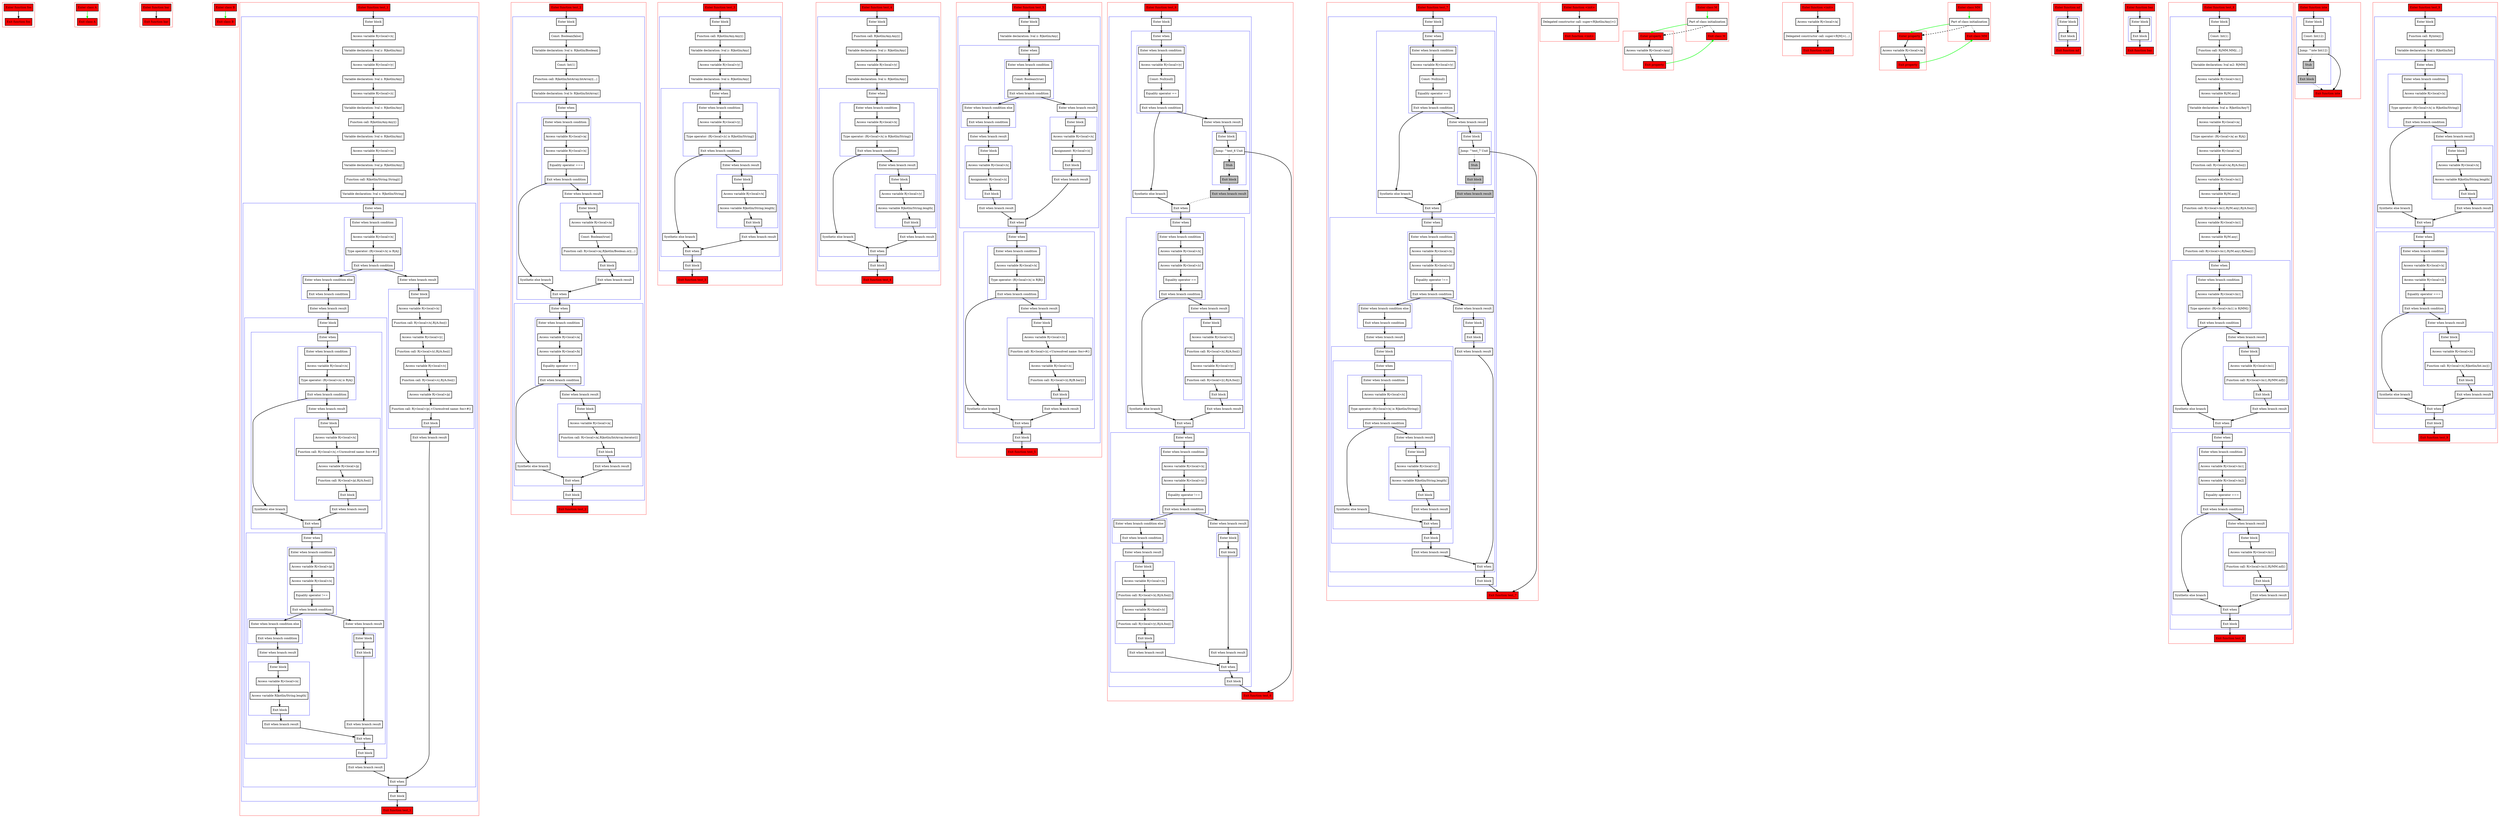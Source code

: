 digraph testAliasGraph_kt {
    graph [nodesep=3]
    node [shape=box penwidth=2]
    edge [penwidth=2]

    subgraph cluster_0 {
        color=red
        0 [label="Enter function foo" style="filled" fillcolor=red];
        1 [label="Exit function foo" style="filled" fillcolor=red];
    }
    0 -> {1};

    subgraph cluster_1 {
        color=red
        2 [label="Enter class A" style="filled" fillcolor=red];
        3 [label="Exit class A" style="filled" fillcolor=red];
    }
    2 -> {3} [color=green];

    subgraph cluster_2 {
        color=red
        4 [label="Enter function bar" style="filled" fillcolor=red];
        5 [label="Exit function bar" style="filled" fillcolor=red];
    }
    4 -> {5};

    subgraph cluster_3 {
        color=red
        6 [label="Enter class B" style="filled" fillcolor=red];
        7 [label="Exit class B" style="filled" fillcolor=red];
    }
    6 -> {7} [color=green];

    subgraph cluster_4 {
        color=red
        8 [label="Enter function test_1" style="filled" fillcolor=red];
        subgraph cluster_5 {
            color=blue
            9 [label="Enter block"];
            10 [label="Access variable R|<local>/x|"];
            11 [label="Variable declaration: lval y: R|kotlin/Any|"];
            12 [label="Access variable R|<local>/y|"];
            13 [label="Variable declaration: lval z: R|kotlin/Any|"];
            14 [label="Access variable R|<local>/z|"];
            15 [label="Variable declaration: lval c: R|kotlin/Any|"];
            16 [label="Function call: R|kotlin/Any.Any|()"];
            17 [label="Variable declaration: lval o: R|kotlin/Any|"];
            18 [label="Access variable R|<local>/o|"];
            19 [label="Variable declaration: lval p: R|kotlin/Any|"];
            20 [label="Function call: R|kotlin/String.String|()"];
            21 [label="Variable declaration: lval s: R|kotlin/String|"];
            subgraph cluster_6 {
                color=blue
                22 [label="Enter when"];
                subgraph cluster_7 {
                    color=blue
                    23 [label="Enter when branch condition "];
                    24 [label="Access variable R|<local>/x|"];
                    25 [label="Type operator: (R|<local>/x| is R|A|)"];
                    26 [label="Exit when branch condition"];
                }
                subgraph cluster_8 {
                    color=blue
                    27 [label="Enter when branch condition else"];
                    28 [label="Exit when branch condition"];
                }
                29 [label="Enter when branch result"];
                subgraph cluster_9 {
                    color=blue
                    30 [label="Enter block"];
                    subgraph cluster_10 {
                        color=blue
                        31 [label="Enter when"];
                        subgraph cluster_11 {
                            color=blue
                            32 [label="Enter when branch condition "];
                            33 [label="Access variable R|<local>/o|"];
                            34 [label="Type operator: (R|<local>/o| is R|A|)"];
                            35 [label="Exit when branch condition"];
                        }
                        36 [label="Synthetic else branch"];
                        37 [label="Enter when branch result"];
                        subgraph cluster_12 {
                            color=blue
                            38 [label="Enter block"];
                            39 [label="Access variable R|<local>/x|"];
                            40 [label="Function call: R|<local>/x|.<Unresolved name: foo>#()"];
                            41 [label="Access variable R|<local>/p|"];
                            42 [label="Function call: R|<local>/p|.R|/A.foo|()"];
                            43 [label="Exit block"];
                        }
                        44 [label="Exit when branch result"];
                        45 [label="Exit when"];
                    }
                    subgraph cluster_13 {
                        color=blue
                        46 [label="Enter when"];
                        subgraph cluster_14 {
                            color=blue
                            47 [label="Enter when branch condition "];
                            48 [label="Access variable R|<local>/p|"];
                            49 [label="Access variable R|<local>/s|"];
                            50 [label="Equality operator !=="];
                            51 [label="Exit when branch condition"];
                        }
                        subgraph cluster_15 {
                            color=blue
                            52 [label="Enter when branch condition else"];
                            53 [label="Exit when branch condition"];
                        }
                        54 [label="Enter when branch result"];
                        subgraph cluster_16 {
                            color=blue
                            55 [label="Enter block"];
                            56 [label="Access variable R|<local>/o|"];
                            57 [label="Access variable R|kotlin/String.length|"];
                            58 [label="Exit block"];
                        }
                        59 [label="Exit when branch result"];
                        60 [label="Enter when branch result"];
                        subgraph cluster_17 {
                            color=blue
                            61 [label="Enter block"];
                            62 [label="Exit block"];
                        }
                        63 [label="Exit when branch result"];
                        64 [label="Exit when"];
                    }
                    65 [label="Exit block"];
                }
                66 [label="Exit when branch result"];
                67 [label="Enter when branch result"];
                subgraph cluster_18 {
                    color=blue
                    68 [label="Enter block"];
                    69 [label="Access variable R|<local>/x|"];
                    70 [label="Function call: R|<local>/x|.R|/A.foo|()"];
                    71 [label="Access variable R|<local>/y|"];
                    72 [label="Function call: R|<local>/y|.R|/A.foo|()"];
                    73 [label="Access variable R|<local>/c|"];
                    74 [label="Function call: R|<local>/c|.R|/A.foo|()"];
                    75 [label="Access variable R|<local>/p|"];
                    76 [label="Function call: R|<local>/p|.<Unresolved name: foo>#()"];
                    77 [label="Exit block"];
                }
                78 [label="Exit when branch result"];
                79 [label="Exit when"];
            }
            80 [label="Exit block"];
        }
        81 [label="Exit function test_1" style="filled" fillcolor=red];
    }
    8 -> {9};
    9 -> {10};
    10 -> {11};
    11 -> {12};
    12 -> {13};
    13 -> {14};
    14 -> {15};
    15 -> {16};
    16 -> {17};
    17 -> {18};
    18 -> {19};
    19 -> {20};
    20 -> {21};
    21 -> {22};
    22 -> {23};
    23 -> {24};
    24 -> {25};
    25 -> {26};
    26 -> {67 27};
    27 -> {28};
    28 -> {29};
    29 -> {30};
    30 -> {31};
    31 -> {32};
    32 -> {33};
    33 -> {34};
    34 -> {35};
    35 -> {37 36};
    36 -> {45};
    37 -> {38};
    38 -> {39};
    39 -> {40};
    40 -> {41};
    41 -> {42};
    42 -> {43};
    43 -> {44};
    44 -> {45};
    45 -> {46};
    46 -> {47};
    47 -> {48};
    48 -> {49};
    49 -> {50};
    50 -> {51};
    51 -> {60 52};
    52 -> {53};
    53 -> {54};
    54 -> {55};
    55 -> {56};
    56 -> {57};
    57 -> {58};
    58 -> {59};
    59 -> {64};
    60 -> {61};
    61 -> {62};
    62 -> {63};
    63 -> {64};
    64 -> {65};
    65 -> {66};
    66 -> {79};
    67 -> {68};
    68 -> {69};
    69 -> {70};
    70 -> {71};
    71 -> {72};
    72 -> {73};
    73 -> {74};
    74 -> {75};
    75 -> {76};
    76 -> {77};
    77 -> {78};
    78 -> {79};
    79 -> {80};
    80 -> {81};

    subgraph cluster_19 {
        color=red
        82 [label="Enter function test_2" style="filled" fillcolor=red];
        subgraph cluster_20 {
            color=blue
            83 [label="Enter block"];
            84 [label="Const: Boolean(false)"];
            85 [label="Variable declaration: lval x: R|kotlin/Boolean|"];
            86 [label="Const: Int(1)"];
            87 [label="Function call: R|kotlin/IntArray.IntArray|(...)"];
            88 [label="Variable declaration: lval b: R|kotlin/IntArray|"];
            subgraph cluster_21 {
                color=blue
                89 [label="Enter when"];
                subgraph cluster_22 {
                    color=blue
                    90 [label="Enter when branch condition "];
                    91 [label="Access variable R|<local>/a|"];
                    92 [label="Access variable R|<local>/x|"];
                    93 [label="Equality operator ==="];
                    94 [label="Exit when branch condition"];
                }
                95 [label="Synthetic else branch"];
                96 [label="Enter when branch result"];
                subgraph cluster_23 {
                    color=blue
                    97 [label="Enter block"];
                    98 [label="Access variable R|<local>/a|"];
                    99 [label="Const: Boolean(true)"];
                    100 [label="Function call: R|<local>/a|.R|kotlin/Boolean.or|(...)"];
                    101 [label="Exit block"];
                }
                102 [label="Exit when branch result"];
                103 [label="Exit when"];
            }
            subgraph cluster_24 {
                color=blue
                104 [label="Enter when"];
                subgraph cluster_25 {
                    color=blue
                    105 [label="Enter when branch condition "];
                    106 [label="Access variable R|<local>/a|"];
                    107 [label="Access variable R|<local>/b|"];
                    108 [label="Equality operator ==="];
                    109 [label="Exit when branch condition"];
                }
                110 [label="Synthetic else branch"];
                111 [label="Enter when branch result"];
                subgraph cluster_26 {
                    color=blue
                    112 [label="Enter block"];
                    113 [label="Access variable R|<local>/a|"];
                    114 [label="Function call: R|<local>/a|.R|kotlin/IntArray.iterator|()"];
                    115 [label="Exit block"];
                }
                116 [label="Exit when branch result"];
                117 [label="Exit when"];
            }
            118 [label="Exit block"];
        }
        119 [label="Exit function test_2" style="filled" fillcolor=red];
    }
    82 -> {83};
    83 -> {84};
    84 -> {85};
    85 -> {86};
    86 -> {87};
    87 -> {88};
    88 -> {89};
    89 -> {90};
    90 -> {91};
    91 -> {92};
    92 -> {93};
    93 -> {94};
    94 -> {96 95};
    95 -> {103};
    96 -> {97};
    97 -> {98};
    98 -> {99};
    99 -> {100};
    100 -> {101};
    101 -> {102};
    102 -> {103};
    103 -> {104};
    104 -> {105};
    105 -> {106};
    106 -> {107};
    107 -> {108};
    108 -> {109};
    109 -> {111 110};
    110 -> {117};
    111 -> {112};
    112 -> {113};
    113 -> {114};
    114 -> {115};
    115 -> {116};
    116 -> {117};
    117 -> {118};
    118 -> {119};

    subgraph cluster_27 {
        color=red
        120 [label="Enter function test_3" style="filled" fillcolor=red];
        subgraph cluster_28 {
            color=blue
            121 [label="Enter block"];
            122 [label="Function call: R|kotlin/Any.Any|()"];
            123 [label="Variable declaration: lval y: R|kotlin/Any|"];
            124 [label="Access variable R|<local>/y|"];
            125 [label="Variable declaration: lval x: R|kotlin/Any|"];
            subgraph cluster_29 {
                color=blue
                126 [label="Enter when"];
                subgraph cluster_30 {
                    color=blue
                    127 [label="Enter when branch condition "];
                    128 [label="Access variable R|<local>/y|"];
                    129 [label="Type operator: (R|<local>/y| is R|kotlin/String|)"];
                    130 [label="Exit when branch condition"];
                }
                131 [label="Synthetic else branch"];
                132 [label="Enter when branch result"];
                subgraph cluster_31 {
                    color=blue
                    133 [label="Enter block"];
                    134 [label="Access variable R|<local>/x|"];
                    135 [label="Access variable R|kotlin/String.length|"];
                    136 [label="Exit block"];
                }
                137 [label="Exit when branch result"];
                138 [label="Exit when"];
            }
            139 [label="Exit block"];
        }
        140 [label="Exit function test_3" style="filled" fillcolor=red];
    }
    120 -> {121};
    121 -> {122};
    122 -> {123};
    123 -> {124};
    124 -> {125};
    125 -> {126};
    126 -> {127};
    127 -> {128};
    128 -> {129};
    129 -> {130};
    130 -> {132 131};
    131 -> {138};
    132 -> {133};
    133 -> {134};
    134 -> {135};
    135 -> {136};
    136 -> {137};
    137 -> {138};
    138 -> {139};
    139 -> {140};

    subgraph cluster_32 {
        color=red
        141 [label="Enter function test_4" style="filled" fillcolor=red];
        subgraph cluster_33 {
            color=blue
            142 [label="Enter block"];
            143 [label="Function call: R|kotlin/Any.Any|()"];
            144 [label="Variable declaration: lval y: R|kotlin/Any|"];
            145 [label="Access variable R|<local>/y|"];
            146 [label="Variable declaration: lval x: R|kotlin/Any|"];
            subgraph cluster_34 {
                color=blue
                147 [label="Enter when"];
                subgraph cluster_35 {
                    color=blue
                    148 [label="Enter when branch condition "];
                    149 [label="Access variable R|<local>/x|"];
                    150 [label="Type operator: (R|<local>/x| is R|kotlin/String|)"];
                    151 [label="Exit when branch condition"];
                }
                152 [label="Synthetic else branch"];
                153 [label="Enter when branch result"];
                subgraph cluster_36 {
                    color=blue
                    154 [label="Enter block"];
                    155 [label="Access variable R|<local>/y|"];
                    156 [label="Access variable R|kotlin/String.length|"];
                    157 [label="Exit block"];
                }
                158 [label="Exit when branch result"];
                159 [label="Exit when"];
            }
            160 [label="Exit block"];
        }
        161 [label="Exit function test_4" style="filled" fillcolor=red];
    }
    141 -> {142};
    142 -> {143};
    143 -> {144};
    144 -> {145};
    145 -> {146};
    146 -> {147};
    147 -> {148};
    148 -> {149};
    149 -> {150};
    150 -> {151};
    151 -> {153 152};
    152 -> {159};
    153 -> {154};
    154 -> {155};
    155 -> {156};
    156 -> {157};
    157 -> {158};
    158 -> {159};
    159 -> {160};
    160 -> {161};

    subgraph cluster_37 {
        color=red
        162 [label="Enter function test_5" style="filled" fillcolor=red];
        subgraph cluster_38 {
            color=blue
            163 [label="Enter block"];
            164 [label="Variable declaration: lval z: R|kotlin/Any|"];
            subgraph cluster_39 {
                color=blue
                165 [label="Enter when"];
                subgraph cluster_40 {
                    color=blue
                    166 [label="Enter when branch condition "];
                    167 [label="Const: Boolean(true)"];
                    168 [label="Exit when branch condition"];
                }
                subgraph cluster_41 {
                    color=blue
                    169 [label="Enter when branch condition else"];
                    170 [label="Exit when branch condition"];
                }
                171 [label="Enter when branch result"];
                subgraph cluster_42 {
                    color=blue
                    172 [label="Enter block"];
                    173 [label="Access variable R|<local>/x|"];
                    174 [label="Assignment: R|<local>/z|"];
                    175 [label="Exit block"];
                }
                176 [label="Exit when branch result"];
                177 [label="Enter when branch result"];
                subgraph cluster_43 {
                    color=blue
                    178 [label="Enter block"];
                    179 [label="Access variable R|<local>/x|"];
                    180 [label="Assignment: R|<local>/z|"];
                    181 [label="Exit block"];
                }
                182 [label="Exit when branch result"];
                183 [label="Exit when"];
            }
            subgraph cluster_44 {
                color=blue
                184 [label="Enter when"];
                subgraph cluster_45 {
                    color=blue
                    185 [label="Enter when branch condition "];
                    186 [label="Access variable R|<local>/x|"];
                    187 [label="Type operator: (R|<local>/x| is R|B|)"];
                    188 [label="Exit when branch condition"];
                }
                189 [label="Synthetic else branch"];
                190 [label="Enter when branch result"];
                subgraph cluster_46 {
                    color=blue
                    191 [label="Enter block"];
                    192 [label="Access variable R|<local>/z|"];
                    193 [label="Function call: R|<local>/z|.<Unresolved name: foo>#()"];
                    194 [label="Access variable R|<local>/z|"];
                    195 [label="Function call: R|<local>/z|.R|/B.bar|()"];
                    196 [label="Exit block"];
                }
                197 [label="Exit when branch result"];
                198 [label="Exit when"];
            }
            199 [label="Exit block"];
        }
        200 [label="Exit function test_5" style="filled" fillcolor=red];
    }
    162 -> {163};
    163 -> {164};
    164 -> {165};
    165 -> {166};
    166 -> {167};
    167 -> {168};
    168 -> {177 169};
    169 -> {170};
    170 -> {171};
    171 -> {172};
    172 -> {173};
    173 -> {174};
    174 -> {175};
    175 -> {176};
    176 -> {183};
    177 -> {178};
    178 -> {179};
    179 -> {180};
    180 -> {181};
    181 -> {182};
    182 -> {183};
    183 -> {184};
    184 -> {185};
    185 -> {186};
    186 -> {187};
    187 -> {188};
    188 -> {190 189};
    189 -> {198};
    190 -> {191};
    191 -> {192};
    192 -> {193};
    193 -> {194};
    194 -> {195};
    195 -> {196};
    196 -> {197};
    197 -> {198};
    198 -> {199};
    199 -> {200};

    subgraph cluster_47 {
        color=red
        201 [label="Enter function test_6" style="filled" fillcolor=red];
        subgraph cluster_48 {
            color=blue
            202 [label="Enter block"];
            subgraph cluster_49 {
                color=blue
                203 [label="Enter when"];
                subgraph cluster_50 {
                    color=blue
                    204 [label="Enter when branch condition "];
                    205 [label="Access variable R|<local>/y|"];
                    206 [label="Const: Null(null)"];
                    207 [label="Equality operator =="];
                    208 [label="Exit when branch condition"];
                }
                209 [label="Synthetic else branch"];
                210 [label="Enter when branch result"];
                subgraph cluster_51 {
                    color=blue
                    211 [label="Enter block"];
                    212 [label="Jump: ^test_6 Unit"];
                    213 [label="Stub" style="filled" fillcolor=gray];
                    214 [label="Exit block" style="filled" fillcolor=gray];
                }
                215 [label="Exit when branch result" style="filled" fillcolor=gray];
                216 [label="Exit when"];
            }
            subgraph cluster_52 {
                color=blue
                217 [label="Enter when"];
                subgraph cluster_53 {
                    color=blue
                    218 [label="Enter when branch condition "];
                    219 [label="Access variable R|<local>/x|"];
                    220 [label="Access variable R|<local>/y|"];
                    221 [label="Equality operator =="];
                    222 [label="Exit when branch condition"];
                }
                223 [label="Synthetic else branch"];
                224 [label="Enter when branch result"];
                subgraph cluster_54 {
                    color=blue
                    225 [label="Enter block"];
                    226 [label="Access variable R|<local>/x|"];
                    227 [label="Function call: R|<local>/x|.R|/A.foo|()"];
                    228 [label="Access variable R|<local>/y|"];
                    229 [label="Function call: R|<local>/y|.R|/A.foo|()"];
                    230 [label="Exit block"];
                }
                231 [label="Exit when branch result"];
                232 [label="Exit when"];
            }
            subgraph cluster_55 {
                color=blue
                233 [label="Enter when"];
                subgraph cluster_56 {
                    color=blue
                    234 [label="Enter when branch condition "];
                    235 [label="Access variable R|<local>/x|"];
                    236 [label="Access variable R|<local>/y|"];
                    237 [label="Equality operator !=="];
                    238 [label="Exit when branch condition"];
                }
                subgraph cluster_57 {
                    color=blue
                    239 [label="Enter when branch condition else"];
                    240 [label="Exit when branch condition"];
                }
                241 [label="Enter when branch result"];
                subgraph cluster_58 {
                    color=blue
                    242 [label="Enter block"];
                    243 [label="Access variable R|<local>/x|"];
                    244 [label="Function call: R|<local>/x|.R|/A.foo|()"];
                    245 [label="Access variable R|<local>/y|"];
                    246 [label="Function call: R|<local>/y|.R|/A.foo|()"];
                    247 [label="Exit block"];
                }
                248 [label="Exit when branch result"];
                249 [label="Enter when branch result"];
                subgraph cluster_59 {
                    color=blue
                    250 [label="Enter block"];
                    251 [label="Exit block"];
                }
                252 [label="Exit when branch result"];
                253 [label="Exit when"];
            }
            254 [label="Exit block"];
        }
        255 [label="Exit function test_6" style="filled" fillcolor=red];
    }
    201 -> {202};
    202 -> {203};
    203 -> {204};
    204 -> {205};
    205 -> {206};
    206 -> {207};
    207 -> {208};
    208 -> {210 209};
    209 -> {216};
    210 -> {211};
    211 -> {212};
    212 -> {255};
    212 -> {213} [style=dotted];
    213 -> {214} [style=dotted];
    214 -> {215} [style=dotted];
    215 -> {216} [style=dotted];
    216 -> {217};
    217 -> {218};
    218 -> {219};
    219 -> {220};
    220 -> {221};
    221 -> {222};
    222 -> {224 223};
    223 -> {232};
    224 -> {225};
    225 -> {226};
    226 -> {227};
    227 -> {228};
    228 -> {229};
    229 -> {230};
    230 -> {231};
    231 -> {232};
    232 -> {233};
    233 -> {234};
    234 -> {235};
    235 -> {236};
    236 -> {237};
    237 -> {238};
    238 -> {249 239};
    239 -> {240};
    240 -> {241};
    241 -> {242};
    242 -> {243};
    243 -> {244};
    244 -> {245};
    245 -> {246};
    246 -> {247};
    247 -> {248};
    248 -> {253};
    249 -> {250};
    250 -> {251};
    251 -> {252};
    252 -> {253};
    253 -> {254};
    254 -> {255};

    subgraph cluster_60 {
        color=red
        256 [label="Enter function test_7" style="filled" fillcolor=red];
        subgraph cluster_61 {
            color=blue
            257 [label="Enter block"];
            subgraph cluster_62 {
                color=blue
                258 [label="Enter when"];
                subgraph cluster_63 {
                    color=blue
                    259 [label="Enter when branch condition "];
                    260 [label="Access variable R|<local>/y|"];
                    261 [label="Const: Null(null)"];
                    262 [label="Equality operator =="];
                    263 [label="Exit when branch condition"];
                }
                264 [label="Synthetic else branch"];
                265 [label="Enter when branch result"];
                subgraph cluster_64 {
                    color=blue
                    266 [label="Enter block"];
                    267 [label="Jump: ^test_7 Unit"];
                    268 [label="Stub" style="filled" fillcolor=gray];
                    269 [label="Exit block" style="filled" fillcolor=gray];
                }
                270 [label="Exit when branch result" style="filled" fillcolor=gray];
                271 [label="Exit when"];
            }
            subgraph cluster_65 {
                color=blue
                272 [label="Enter when"];
                subgraph cluster_66 {
                    color=blue
                    273 [label="Enter when branch condition "];
                    274 [label="Access variable R|<local>/x|"];
                    275 [label="Access variable R|<local>/y|"];
                    276 [label="Equality operator !=="];
                    277 [label="Exit when branch condition"];
                }
                subgraph cluster_67 {
                    color=blue
                    278 [label="Enter when branch condition else"];
                    279 [label="Exit when branch condition"];
                }
                280 [label="Enter when branch result"];
                subgraph cluster_68 {
                    color=blue
                    281 [label="Enter block"];
                    subgraph cluster_69 {
                        color=blue
                        282 [label="Enter when"];
                        subgraph cluster_70 {
                            color=blue
                            283 [label="Enter when branch condition "];
                            284 [label="Access variable R|<local>/x|"];
                            285 [label="Type operator: (R|<local>/x| is R|kotlin/String|)"];
                            286 [label="Exit when branch condition"];
                        }
                        287 [label="Synthetic else branch"];
                        288 [label="Enter when branch result"];
                        subgraph cluster_71 {
                            color=blue
                            289 [label="Enter block"];
                            290 [label="Access variable R|<local>/y|"];
                            291 [label="Access variable R|kotlin/String.length|"];
                            292 [label="Exit block"];
                        }
                        293 [label="Exit when branch result"];
                        294 [label="Exit when"];
                    }
                    295 [label="Exit block"];
                }
                296 [label="Exit when branch result"];
                297 [label="Enter when branch result"];
                subgraph cluster_72 {
                    color=blue
                    298 [label="Enter block"];
                    299 [label="Exit block"];
                }
                300 [label="Exit when branch result"];
                301 [label="Exit when"];
            }
            302 [label="Exit block"];
        }
        303 [label="Exit function test_7" style="filled" fillcolor=red];
    }
    256 -> {257};
    257 -> {258};
    258 -> {259};
    259 -> {260};
    260 -> {261};
    261 -> {262};
    262 -> {263};
    263 -> {265 264};
    264 -> {271};
    265 -> {266};
    266 -> {267};
    267 -> {303};
    267 -> {268} [style=dotted];
    268 -> {269} [style=dotted];
    269 -> {270} [style=dotted];
    270 -> {271} [style=dotted];
    271 -> {272};
    272 -> {273};
    273 -> {274};
    274 -> {275};
    275 -> {276};
    276 -> {277};
    277 -> {297 278};
    278 -> {279};
    279 -> {280};
    280 -> {281};
    281 -> {282};
    282 -> {283};
    283 -> {284};
    284 -> {285};
    285 -> {286};
    286 -> {288 287};
    287 -> {294};
    288 -> {289};
    289 -> {290};
    290 -> {291};
    291 -> {292};
    292 -> {293};
    293 -> {294};
    294 -> {295};
    295 -> {296};
    296 -> {301};
    297 -> {298};
    298 -> {299};
    299 -> {300};
    300 -> {301};
    301 -> {302};
    302 -> {303};

    subgraph cluster_73 {
        color=red
        304 [label="Enter function <init>" style="filled" fillcolor=red];
        305 [label="Delegated constructor call: super<R|kotlin/Any|>()"];
        306 [label="Exit function <init>" style="filled" fillcolor=red];
    }
    304 -> {305};
    305 -> {306};

    subgraph cluster_74 {
        color=red
        307 [label="Enter property" style="filled" fillcolor=red];
        308 [label="Access variable R|<local>/any|"];
        309 [label="Exit property" style="filled" fillcolor=red];
    }
    307 -> {308};
    308 -> {309};
    309 -> {312} [color=green];

    subgraph cluster_75 {
        color=red
        310 [label="Enter class M" style="filled" fillcolor=red];
        311 [label="Part of class initialization"];
        312 [label="Exit class M" style="filled" fillcolor=red];
    }
    310 -> {311} [color=green];
    311 -> {312} [style=dotted];
    311 -> {307} [color=green];
    311 -> {307} [style=dashed];

    subgraph cluster_76 {
        color=red
        313 [label="Enter function <init>" style="filled" fillcolor=red];
        314 [label="Access variable R|<local>/a|"];
        315 [label="Delegated constructor call: super<R|M|>(...)"];
        316 [label="Exit function <init>" style="filled" fillcolor=red];
    }
    313 -> {314};
    314 -> {315};
    315 -> {316};

    subgraph cluster_77 {
        color=red
        317 [label="Enter property" style="filled" fillcolor=red];
        318 [label="Access variable R|<local>/a|"];
        319 [label="Exit property" style="filled" fillcolor=red];
    }
    317 -> {318};
    318 -> {319};
    319 -> {326} [color=green];

    subgraph cluster_78 {
        color=red
        320 [label="Enter function mf" style="filled" fillcolor=red];
        subgraph cluster_79 {
            color=blue
            321 [label="Enter block"];
            322 [label="Exit block"];
        }
        323 [label="Exit function mf" style="filled" fillcolor=red];
    }
    320 -> {321};
    321 -> {322};
    322 -> {323};

    subgraph cluster_80 {
        color=red
        324 [label="Enter class MM" style="filled" fillcolor=red];
        325 [label="Part of class initialization"];
        326 [label="Exit class MM" style="filled" fillcolor=red];
    }
    324 -> {325} [color=green];
    325 -> {326} [style=dotted];
    325 -> {317} [color=green];
    325 -> {317} [style=dashed];

    subgraph cluster_81 {
        color=red
        327 [label="Enter function baz" style="filled" fillcolor=red];
        subgraph cluster_82 {
            color=blue
            328 [label="Enter block"];
            329 [label="Exit block"];
        }
        330 [label="Exit function baz" style="filled" fillcolor=red];
    }
    327 -> {328};
    328 -> {329};
    329 -> {330};

    subgraph cluster_83 {
        color=red
        331 [label="Enter function test_8" style="filled" fillcolor=red];
        subgraph cluster_84 {
            color=blue
            332 [label="Enter block"];
            333 [label="Const: Int(1)"];
            334 [label="Function call: R|/MM.MM|(...)"];
            335 [label="Variable declaration: lval m2: R|MM|"];
            336 [label="Access variable R|<local>/m1|"];
            337 [label="Access variable R|/M.any|"];
            338 [label="Variable declaration: lval a: R|kotlin/Any?|"];
            339 [label="Access variable R|<local>/a|"];
            340 [label="Type operator: (R|<local>/a| as R|A|)"];
            341 [label="Access variable R|<local>/a|"];
            342 [label="Function call: R|<local>/a|.R|/A.foo|()"];
            343 [label="Access variable R|<local>/m1|"];
            344 [label="Access variable R|/M.any|"];
            345 [label="Function call: R|<local>/m1|.R|/M.any|.R|/A.foo|()"];
            346 [label="Access variable R|<local>/m1|"];
            347 [label="Access variable R|/M.any|"];
            348 [label="Function call: R|<local>/m1|.R|/M.any|.R|/baz|()"];
            subgraph cluster_85 {
                color=blue
                349 [label="Enter when"];
                subgraph cluster_86 {
                    color=blue
                    350 [label="Enter when branch condition "];
                    351 [label="Access variable R|<local>/m1|"];
                    352 [label="Type operator: (R|<local>/m1| is R|MM|)"];
                    353 [label="Exit when branch condition"];
                }
                354 [label="Synthetic else branch"];
                355 [label="Enter when branch result"];
                subgraph cluster_87 {
                    color=blue
                    356 [label="Enter block"];
                    357 [label="Access variable R|<local>/m1|"];
                    358 [label="Function call: R|<local>/m1|.R|/MM.mf|()"];
                    359 [label="Exit block"];
                }
                360 [label="Exit when branch result"];
                361 [label="Exit when"];
            }
            subgraph cluster_88 {
                color=blue
                362 [label="Enter when"];
                subgraph cluster_89 {
                    color=blue
                    363 [label="Enter when branch condition "];
                    364 [label="Access variable R|<local>/m1|"];
                    365 [label="Access variable R|<local>/m2|"];
                    366 [label="Equality operator ==="];
                    367 [label="Exit when branch condition"];
                }
                368 [label="Synthetic else branch"];
                369 [label="Enter when branch result"];
                subgraph cluster_90 {
                    color=blue
                    370 [label="Enter block"];
                    371 [label="Access variable R|<local>/m1|"];
                    372 [label="Function call: R|<local>/m1|.R|/MM.mf|()"];
                    373 [label="Exit block"];
                }
                374 [label="Exit when branch result"];
                375 [label="Exit when"];
            }
            376 [label="Exit block"];
        }
        377 [label="Exit function test_8" style="filled" fillcolor=red];
    }
    331 -> {332};
    332 -> {333};
    333 -> {334};
    334 -> {335};
    335 -> {336};
    336 -> {337};
    337 -> {338};
    338 -> {339};
    339 -> {340};
    340 -> {341};
    341 -> {342};
    342 -> {343};
    343 -> {344};
    344 -> {345};
    345 -> {346};
    346 -> {347};
    347 -> {348};
    348 -> {349};
    349 -> {350};
    350 -> {351};
    351 -> {352};
    352 -> {353};
    353 -> {355 354};
    354 -> {361};
    355 -> {356};
    356 -> {357};
    357 -> {358};
    358 -> {359};
    359 -> {360};
    360 -> {361};
    361 -> {362};
    362 -> {363};
    363 -> {364};
    364 -> {365};
    365 -> {366};
    366 -> {367};
    367 -> {369 368};
    368 -> {375};
    369 -> {370};
    370 -> {371};
    371 -> {372};
    372 -> {373};
    373 -> {374};
    374 -> {375};
    375 -> {376};
    376 -> {377};

    subgraph cluster_91 {
        color=red
        378 [label="Enter function inte" style="filled" fillcolor=red];
        subgraph cluster_92 {
            color=blue
            379 [label="Enter block"];
            380 [label="Const: Int(12)"];
            381 [label="Jump: ^inte Int(12)"];
            382 [label="Stub" style="filled" fillcolor=gray];
            383 [label="Exit block" style="filled" fillcolor=gray];
        }
        384 [label="Exit function inte" style="filled" fillcolor=red];
    }
    378 -> {379};
    379 -> {380};
    380 -> {381};
    381 -> {384};
    381 -> {382} [style=dotted];
    382 -> {383} [style=dotted];
    383 -> {384} [style=dotted];

    subgraph cluster_93 {
        color=red
        385 [label="Enter function test_9" style="filled" fillcolor=red];
        subgraph cluster_94 {
            color=blue
            386 [label="Enter block"];
            387 [label="Function call: R|/inte|()"];
            388 [label="Variable declaration: lval i: R|kotlin/Int|"];
            subgraph cluster_95 {
                color=blue
                389 [label="Enter when"];
                subgraph cluster_96 {
                    color=blue
                    390 [label="Enter when branch condition "];
                    391 [label="Access variable R|<local>/x|"];
                    392 [label="Type operator: (R|<local>/x| is R|kotlin/String|)"];
                    393 [label="Exit when branch condition"];
                }
                394 [label="Synthetic else branch"];
                395 [label="Enter when branch result"];
                subgraph cluster_97 {
                    color=blue
                    396 [label="Enter block"];
                    397 [label="Access variable R|<local>/x|"];
                    398 [label="Access variable R|kotlin/String.length|"];
                    399 [label="Exit block"];
                }
                400 [label="Exit when branch result"];
                401 [label="Exit when"];
            }
            subgraph cluster_98 {
                color=blue
                402 [label="Enter when"];
                subgraph cluster_99 {
                    color=blue
                    403 [label="Enter when branch condition "];
                    404 [label="Access variable R|<local>/x|"];
                    405 [label="Access variable R|<local>/i|"];
                    406 [label="Equality operator ==="];
                    407 [label="Exit when branch condition"];
                }
                408 [label="Synthetic else branch"];
                409 [label="Enter when branch result"];
                subgraph cluster_100 {
                    color=blue
                    410 [label="Enter block"];
                    411 [label="Access variable R|<local>/x|"];
                    412 [label="Function call: R|<local>/x|.R|kotlin/Int.inc|()"];
                    413 [label="Exit block"];
                }
                414 [label="Exit when branch result"];
                415 [label="Exit when"];
            }
            416 [label="Exit block"];
        }
        417 [label="Exit function test_9" style="filled" fillcolor=red];
    }
    385 -> {386};
    386 -> {387};
    387 -> {388};
    388 -> {389};
    389 -> {390};
    390 -> {391};
    391 -> {392};
    392 -> {393};
    393 -> {395 394};
    394 -> {401};
    395 -> {396};
    396 -> {397};
    397 -> {398};
    398 -> {399};
    399 -> {400};
    400 -> {401};
    401 -> {402};
    402 -> {403};
    403 -> {404};
    404 -> {405};
    405 -> {406};
    406 -> {407};
    407 -> {409 408};
    408 -> {415};
    409 -> {410};
    410 -> {411};
    411 -> {412};
    412 -> {413};
    413 -> {414};
    414 -> {415};
    415 -> {416};
    416 -> {417};

}
